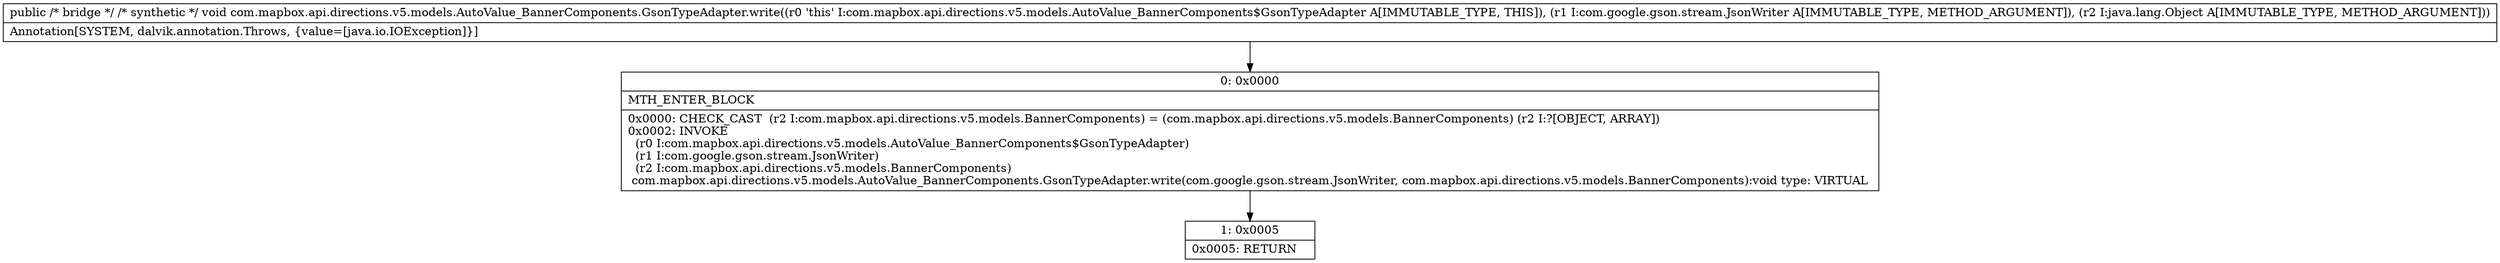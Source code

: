 digraph "CFG forcom.mapbox.api.directions.v5.models.AutoValue_BannerComponents.GsonTypeAdapter.write(Lcom\/google\/gson\/stream\/JsonWriter;Ljava\/lang\/Object;)V" {
Node_0 [shape=record,label="{0\:\ 0x0000|MTH_ENTER_BLOCK\l|0x0000: CHECK_CAST  (r2 I:com.mapbox.api.directions.v5.models.BannerComponents) = (com.mapbox.api.directions.v5.models.BannerComponents) (r2 I:?[OBJECT, ARRAY]) \l0x0002: INVOKE  \l  (r0 I:com.mapbox.api.directions.v5.models.AutoValue_BannerComponents$GsonTypeAdapter)\l  (r1 I:com.google.gson.stream.JsonWriter)\l  (r2 I:com.mapbox.api.directions.v5.models.BannerComponents)\l com.mapbox.api.directions.v5.models.AutoValue_BannerComponents.GsonTypeAdapter.write(com.google.gson.stream.JsonWriter, com.mapbox.api.directions.v5.models.BannerComponents):void type: VIRTUAL \l}"];
Node_1 [shape=record,label="{1\:\ 0x0005|0x0005: RETURN   \l}"];
MethodNode[shape=record,label="{public \/* bridge *\/ \/* synthetic *\/ void com.mapbox.api.directions.v5.models.AutoValue_BannerComponents.GsonTypeAdapter.write((r0 'this' I:com.mapbox.api.directions.v5.models.AutoValue_BannerComponents$GsonTypeAdapter A[IMMUTABLE_TYPE, THIS]), (r1 I:com.google.gson.stream.JsonWriter A[IMMUTABLE_TYPE, METHOD_ARGUMENT]), (r2 I:java.lang.Object A[IMMUTABLE_TYPE, METHOD_ARGUMENT]))  | Annotation[SYSTEM, dalvik.annotation.Throws, \{value=[java.io.IOException]\}]\l}"];
MethodNode -> Node_0;
Node_0 -> Node_1;
}

